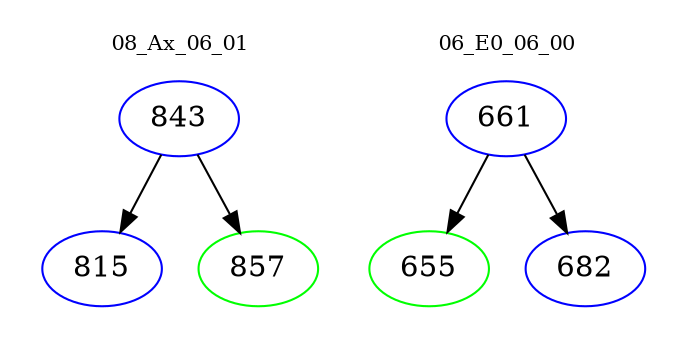 digraph{
subgraph cluster_0 {
color = white
label = "08_Ax_06_01";
fontsize=10;
T0_843 [label="843", color="blue"]
T0_843 -> T0_815 [color="black"]
T0_815 [label="815", color="blue"]
T0_843 -> T0_857 [color="black"]
T0_857 [label="857", color="green"]
}
subgraph cluster_1 {
color = white
label = "06_E0_06_00";
fontsize=10;
T1_661 [label="661", color="blue"]
T1_661 -> T1_655 [color="black"]
T1_655 [label="655", color="green"]
T1_661 -> T1_682 [color="black"]
T1_682 [label="682", color="blue"]
}
}
